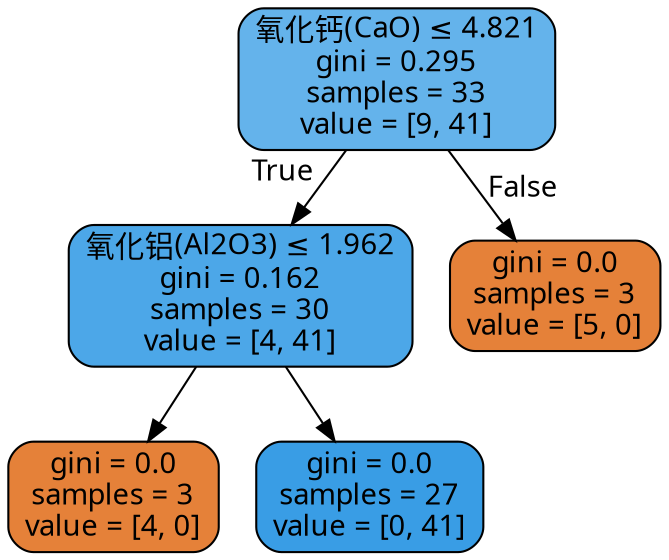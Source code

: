 digraph Tree {
node [shape=box, style="filled, rounded", color="black", fontname="DengXian"] ;
edge [fontname="DengXian"] ;
0 [label=<氧化钙(CaO) &le; 4.821<br/>gini = 0.295<br/>samples = 33<br/>value = [9, 41]>, fillcolor="#64b3eb"] ;
1 [label=<氧化铝(Al2O3) &le; 1.962<br/>gini = 0.162<br/>samples = 30<br/>value = [4, 41]>, fillcolor="#4ca7e8"] ;
0 -> 1 [labeldistance=2.5, labelangle=45, headlabel="True"] ;
2 [label=<gini = 0.0<br/>samples = 3<br/>value = [4, 0]>, fillcolor="#e58139"] ;
1 -> 2 ;
3 [label=<gini = 0.0<br/>samples = 27<br/>value = [0, 41]>, fillcolor="#399de5"] ;
1 -> 3 ;
4 [label=<gini = 0.0<br/>samples = 3<br/>value = [5, 0]>, fillcolor="#e58139"] ;
0 -> 4 [labeldistance=2.5, labelangle=-45, headlabel="False"] ;
}